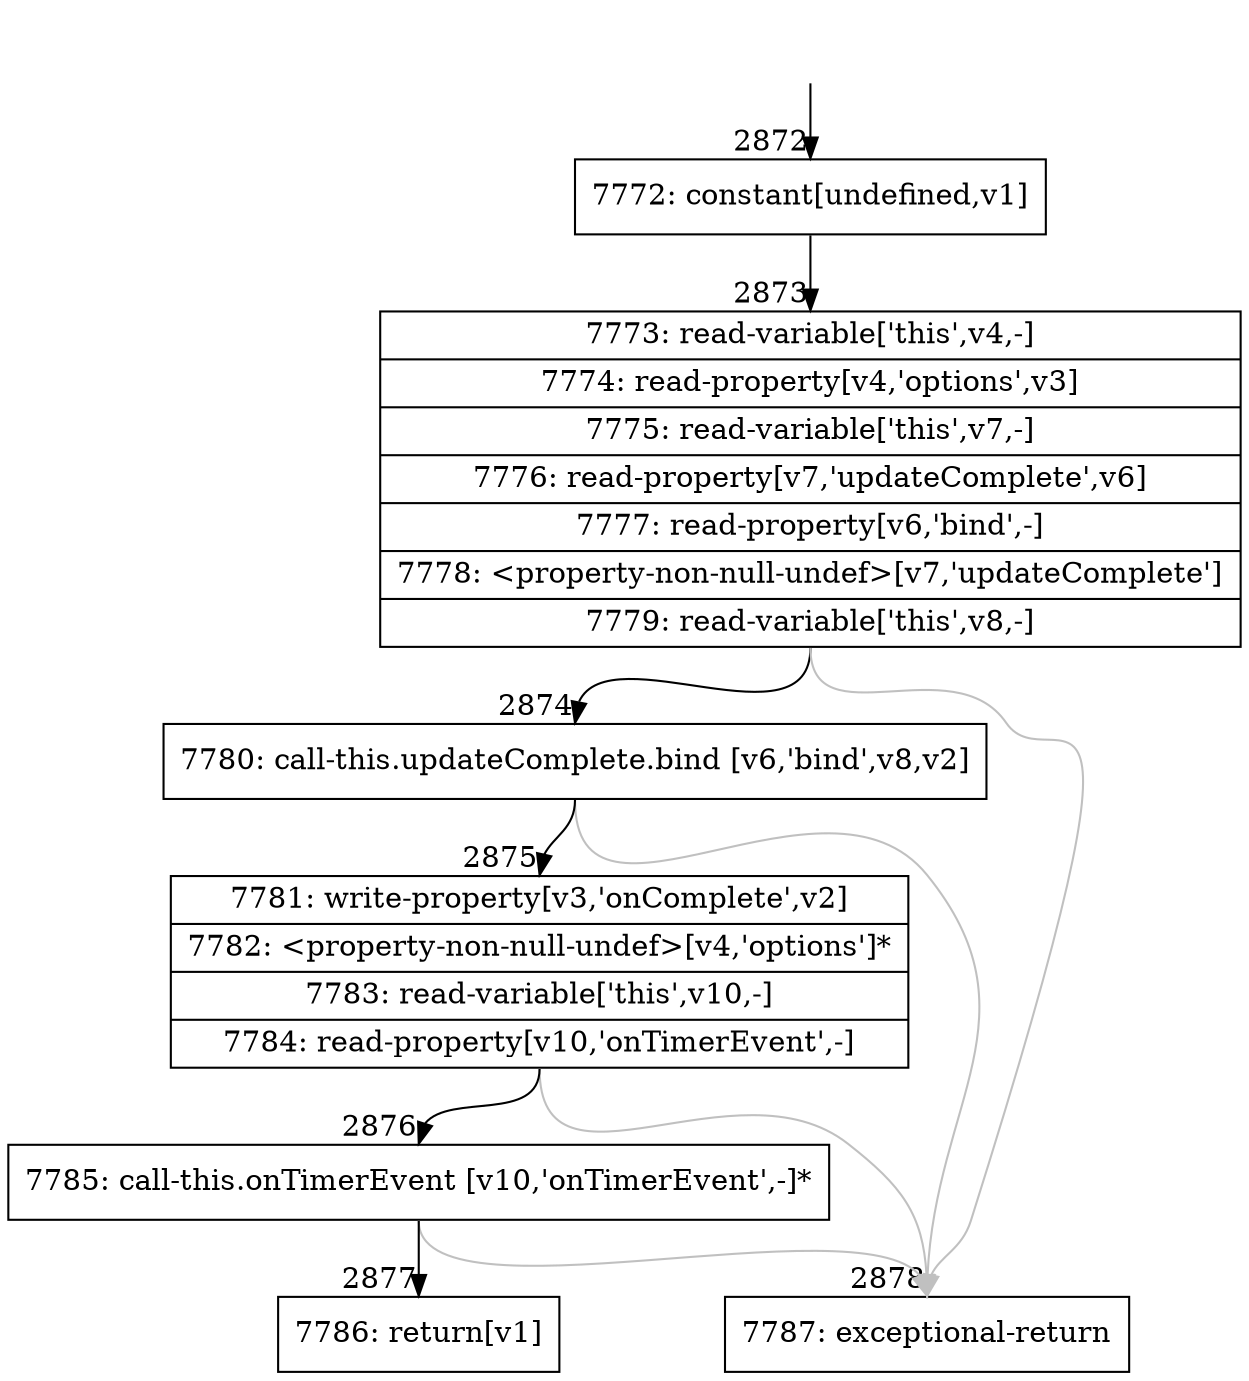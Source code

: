 digraph {
rankdir="TD"
BB_entry255[shape=none,label=""];
BB_entry255 -> BB2872 [tailport=s, headport=n, headlabel="    2872"]
BB2872 [shape=record label="{7772: constant[undefined,v1]}" ] 
BB2872 -> BB2873 [tailport=s, headport=n, headlabel="      2873"]
BB2873 [shape=record label="{7773: read-variable['this',v4,-]|7774: read-property[v4,'options',v3]|7775: read-variable['this',v7,-]|7776: read-property[v7,'updateComplete',v6]|7777: read-property[v6,'bind',-]|7778: \<property-non-null-undef\>[v7,'updateComplete']|7779: read-variable['this',v8,-]}" ] 
BB2873 -> BB2874 [tailport=s, headport=n, headlabel="      2874"]
BB2873 -> BB2878 [tailport=s, headport=n, color=gray, headlabel="      2878"]
BB2874 [shape=record label="{7780: call-this.updateComplete.bind [v6,'bind',v8,v2]}" ] 
BB2874 -> BB2875 [tailport=s, headport=n, headlabel="      2875"]
BB2874 -> BB2878 [tailport=s, headport=n, color=gray]
BB2875 [shape=record label="{7781: write-property[v3,'onComplete',v2]|7782: \<property-non-null-undef\>[v4,'options']*|7783: read-variable['this',v10,-]|7784: read-property[v10,'onTimerEvent',-]}" ] 
BB2875 -> BB2876 [tailport=s, headport=n, headlabel="      2876"]
BB2875 -> BB2878 [tailport=s, headport=n, color=gray]
BB2876 [shape=record label="{7785: call-this.onTimerEvent [v10,'onTimerEvent',-]*}" ] 
BB2876 -> BB2877 [tailport=s, headport=n, headlabel="      2877"]
BB2876 -> BB2878 [tailport=s, headport=n, color=gray]
BB2877 [shape=record label="{7786: return[v1]}" ] 
BB2878 [shape=record label="{7787: exceptional-return}" ] 
//#$~ 2016
}
